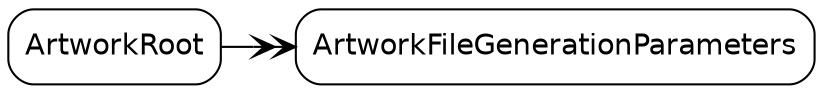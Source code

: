 digraph G {
  rankdir=LR ;
  node [shape=record fontname=helvetica style=rounded] ;
  ArtworkRoot ;
  ArtworkFileGenerationParameters ;
  ArtworkRoot -> ArtworkFileGenerationParameters [dir=both arrowtail=none arrowhead=veevee] ;
}
